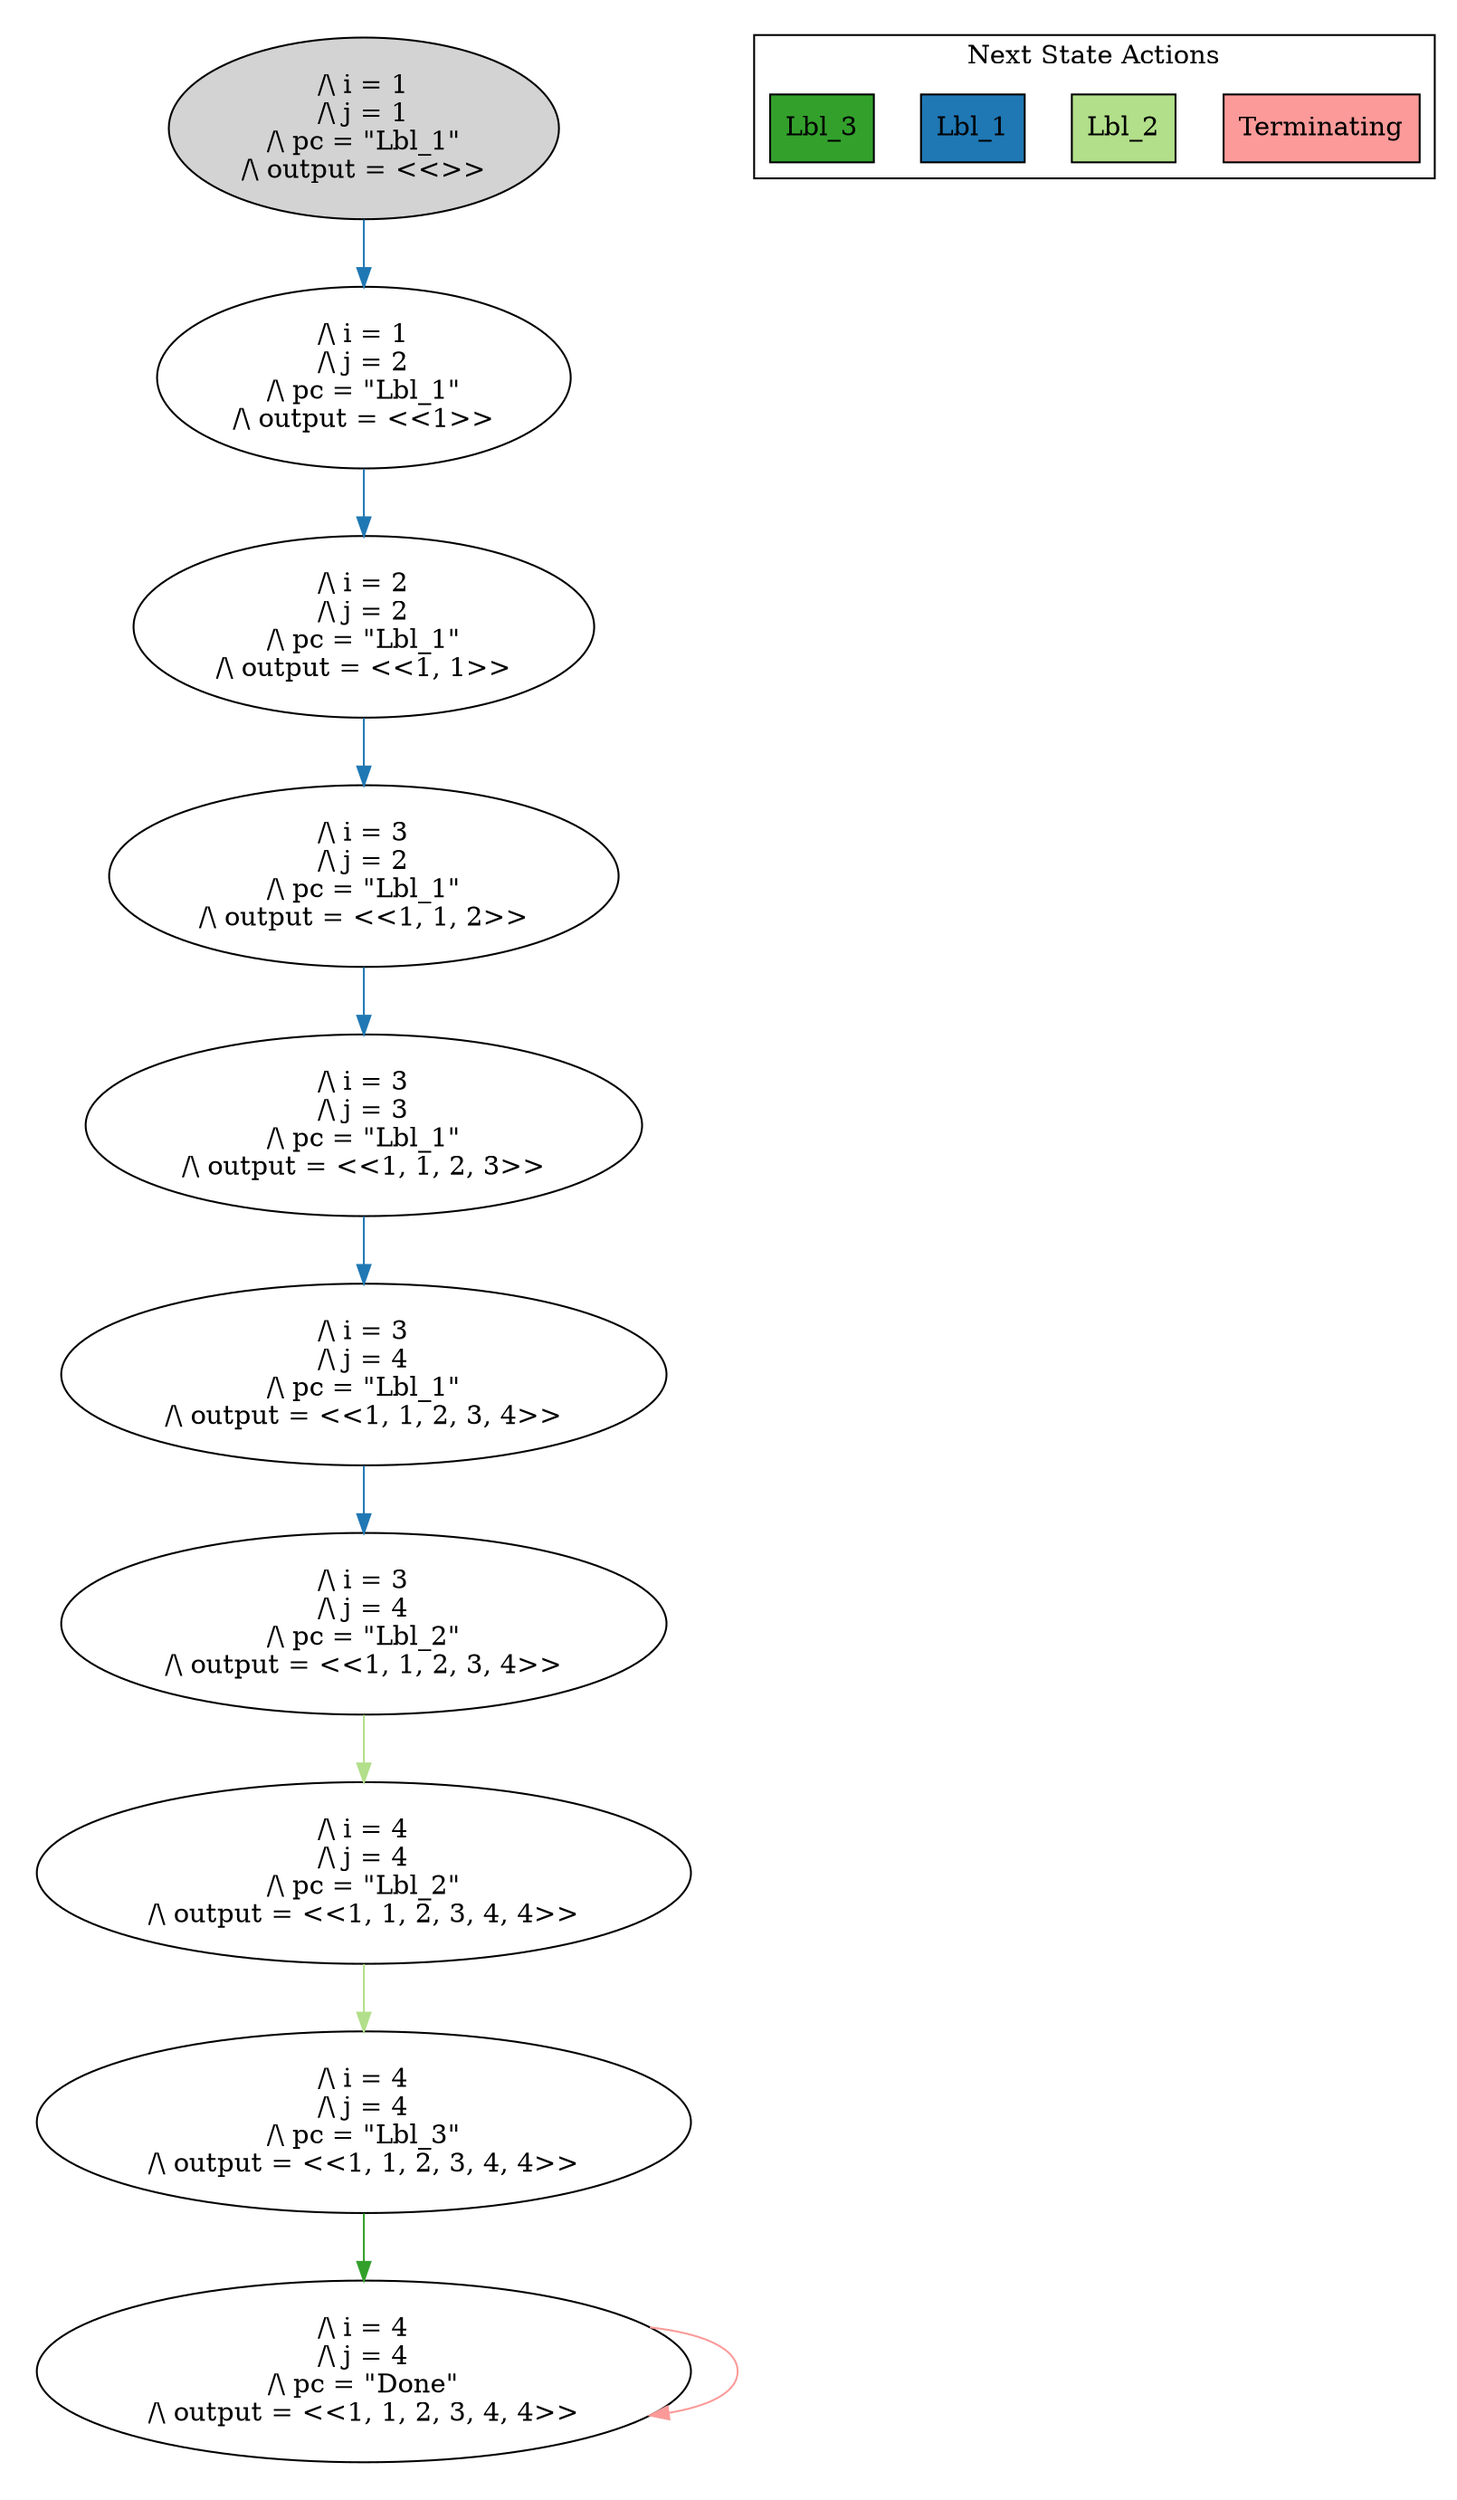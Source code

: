 strict digraph DiskGraph {
edge [colorscheme="paired12"]
nodesep=0.35;
subgraph cluster_graph {
color="white";
-1339712579762368655 [label="/\\ i = 1\n/\\ j = 1\n/\\ pc = \"Lbl_1\"\n/\\ output = <<>>",style = filled]
-1339712579762368655 -> 4591429640876217665 [label="",color="2",fontcolor="2"];
4591429640876217665 [label="/\\ i = 1\n/\\ j = 2\n/\\ pc = \"Lbl_1\"\n/\\ output = <<1>>"];
4591429640876217665 -> -7678995598621473157 [label="",color="2",fontcolor="2"];
-7678995598621473157 [label="/\\ i = 2\n/\\ j = 2\n/\\ pc = \"Lbl_1\"\n/\\ output = <<1, 1>>"];
-7678995598621473157 -> -4332221430245182164 [label="",color="2",fontcolor="2"];
-4332221430245182164 [label="/\\ i = 3\n/\\ j = 2\n/\\ pc = \"Lbl_1\"\n/\\ output = <<1, 1, 2>>"];
-4332221430245182164 -> 1222367842195898225 [label="",color="2",fontcolor="2"];
1222367842195898225 [label="/\\ i = 3\n/\\ j = 3\n/\\ pc = \"Lbl_1\"\n/\\ output = <<1, 1, 2, 3>>"];
1222367842195898225 -> -5868484348813982783 [label="",color="2",fontcolor="2"];
-5868484348813982783 [label="/\\ i = 3\n/\\ j = 4\n/\\ pc = \"Lbl_1\"\n/\\ output = <<1, 1, 2, 3, 4>>"];
-5868484348813982783 -> 5232844713740681949 [label="",color="2",fontcolor="2"];
5232844713740681949 [label="/\\ i = 3\n/\\ j = 4\n/\\ pc = \"Lbl_2\"\n/\\ output = <<1, 1, 2, 3, 4>>"];
5232844713740681949 -> -7965539289891116757 [label="",color="3",fontcolor="3"];
-7965539289891116757 [label="/\\ i = 4\n/\\ j = 4\n/\\ pc = \"Lbl_2\"\n/\\ output = <<1, 1, 2, 3, 4, 4>>"];
-7965539289891116757 -> 8419410533671211036 [label="",color="3",fontcolor="3"];
8419410533671211036 [label="/\\ i = 4\n/\\ j = 4\n/\\ pc = \"Lbl_3\"\n/\\ output = <<1, 1, 2, 3, 4, 4>>"];
8419410533671211036 -> 7967648761903532817 [label="",color="4",fontcolor="4"];
7967648761903532817 [label="/\\ i = 4\n/\\ j = 4\n/\\ pc = \"Done\"\n/\\ output = <<1, 1, 2, 3, 4, 4>>"];
7967648761903532817 -> 7967648761903532817 [label="",color="5",fontcolor="5"];
{rank = same; -1339712579762368655;}
{rank = same; 4591429640876217665;}
{rank = same; -7678995598621473157;}
{rank = same; -4332221430245182164;}
{rank = same; 1222367842195898225;}
{rank = same; -5868484348813982783;}
{rank = same; 5232844713740681949;}
{rank = same; -7965539289891116757;}
{rank = same; 8419410533671211036;}
{rank = same; 7967648761903532817;}
}
subgraph cluster_legend {graph[style=bold];label = "Next State Actions" style="solid"
node [ labeljust="l",colorscheme="paired12",style=filled,shape=record ]
Terminating [label="Terminating",fillcolor=5]
Lbl_2 [label="Lbl_2",fillcolor=3]
Lbl_1 [label="Lbl_1",fillcolor=2]
Lbl_3 [label="Lbl_3",fillcolor=4]
}}